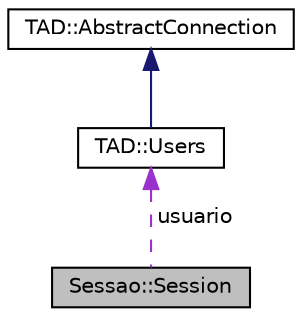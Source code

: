 digraph "Sessao::Session"
{
  edge [fontname="Helvetica",fontsize="10",labelfontname="Helvetica",labelfontsize="10"];
  node [fontname="Helvetica",fontsize="10",shape=record];
  Node1 [label="Sessao::Session",height=0.2,width=0.4,color="black", fillcolor="grey75", style="filled", fontcolor="black"];
  Node2 -> Node1 [dir="back",color="darkorchid3",fontsize="10",style="dashed",label=" usuario" ,fontname="Helvetica"];
  Node2 [label="TAD::Users",height=0.2,width=0.4,color="black", fillcolor="white", style="filled",URL="$class_t_a_d_1_1_users.html"];
  Node3 -> Node2 [dir="back",color="midnightblue",fontsize="10",style="solid",fontname="Helvetica"];
  Node3 [label="TAD::AbstractConnection",height=0.2,width=0.4,color="black", fillcolor="white", style="filled",URL="$class_t_a_d_1_1_abstract_connection.html"];
}
